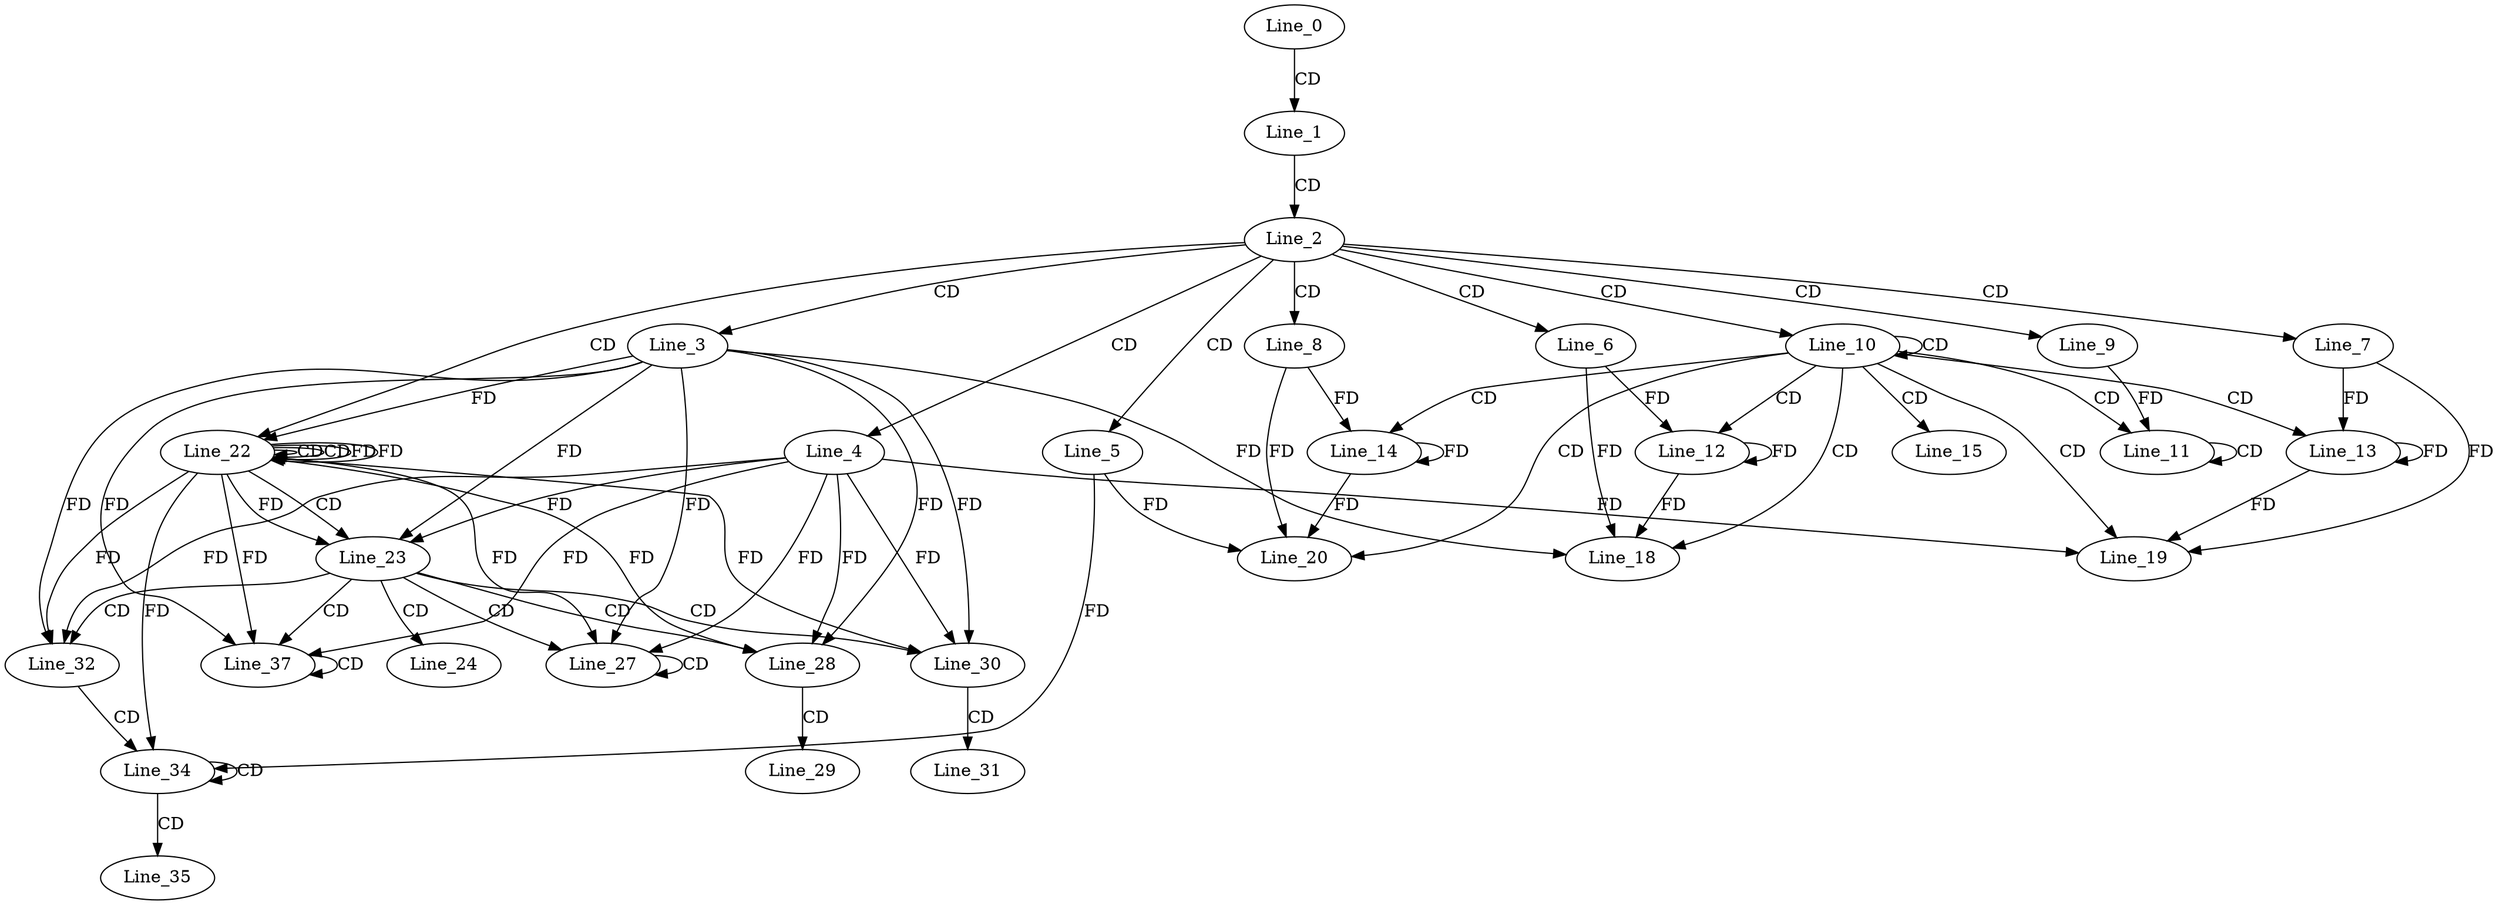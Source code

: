 digraph G {
  Line_0;
  Line_1;
  Line_2;
  Line_3;
  Line_4;
  Line_5;
  Line_6;
  Line_7;
  Line_8;
  Line_9;
  Line_10;
  Line_11;
  Line_11;
  Line_11;
  Line_12;
  Line_12;
  Line_13;
  Line_13;
  Line_14;
  Line_14;
  Line_15;
  Line_18;
  Line_19;
  Line_20;
  Line_22;
  Line_22;
  Line_22;
  Line_22;
  Line_23;
  Line_23;
  Line_23;
  Line_24;
  Line_27;
  Line_27;
  Line_27;
  Line_27;
  Line_28;
  Line_28;
  Line_28;
  Line_28;
  Line_28;
  Line_29;
  Line_30;
  Line_30;
  Line_30;
  Line_30;
  Line_30;
  Line_31;
  Line_32;
  Line_32;
  Line_32;
  Line_32;
  Line_32;
  Line_34;
  Line_34;
  Line_34;
  Line_35;
  Line_37;
  Line_37;
  Line_37;
  Line_37;
  Line_0 -> Line_1 [ label="CD" ];
  Line_1 -> Line_2 [ label="CD" ];
  Line_2 -> Line_3 [ label="CD" ];
  Line_2 -> Line_4 [ label="CD" ];
  Line_2 -> Line_5 [ label="CD" ];
  Line_2 -> Line_6 [ label="CD" ];
  Line_2 -> Line_7 [ label="CD" ];
  Line_2 -> Line_8 [ label="CD" ];
  Line_2 -> Line_9 [ label="CD" ];
  Line_2 -> Line_10 [ label="CD" ];
  Line_10 -> Line_10 [ label="CD" ];
  Line_10 -> Line_11 [ label="CD" ];
  Line_11 -> Line_11 [ label="CD" ];
  Line_9 -> Line_11 [ label="FD" ];
  Line_10 -> Line_12 [ label="CD" ];
  Line_12 -> Line_12 [ label="FD" ];
  Line_6 -> Line_12 [ label="FD" ];
  Line_10 -> Line_13 [ label="CD" ];
  Line_13 -> Line_13 [ label="FD" ];
  Line_7 -> Line_13 [ label="FD" ];
  Line_10 -> Line_14 [ label="CD" ];
  Line_14 -> Line_14 [ label="FD" ];
  Line_8 -> Line_14 [ label="FD" ];
  Line_10 -> Line_15 [ label="CD" ];
  Line_10 -> Line_18 [ label="CD" ];
  Line_3 -> Line_18 [ label="FD" ];
  Line_12 -> Line_18 [ label="FD" ];
  Line_6 -> Line_18 [ label="FD" ];
  Line_10 -> Line_19 [ label="CD" ];
  Line_4 -> Line_19 [ label="FD" ];
  Line_13 -> Line_19 [ label="FD" ];
  Line_7 -> Line_19 [ label="FD" ];
  Line_10 -> Line_20 [ label="CD" ];
  Line_5 -> Line_20 [ label="FD" ];
  Line_14 -> Line_20 [ label="FD" ];
  Line_8 -> Line_20 [ label="FD" ];
  Line_2 -> Line_22 [ label="CD" ];
  Line_22 -> Line_22 [ label="CD" ];
  Line_22 -> Line_22 [ label="CD" ];
  Line_3 -> Line_22 [ label="FD" ];
  Line_22 -> Line_22 [ label="FD" ];
  Line_22 -> Line_23 [ label="CD" ];
  Line_3 -> Line_23 [ label="FD" ];
  Line_22 -> Line_23 [ label="FD" ];
  Line_4 -> Line_23 [ label="FD" ];
  Line_23 -> Line_24 [ label="CD" ];
  Line_23 -> Line_27 [ label="CD" ];
  Line_3 -> Line_27 [ label="FD" ];
  Line_22 -> Line_27 [ label="FD" ];
  Line_4 -> Line_27 [ label="FD" ];
  Line_27 -> Line_27 [ label="CD" ];
  Line_23 -> Line_28 [ label="CD" ];
  Line_3 -> Line_28 [ label="FD" ];
  Line_22 -> Line_28 [ label="FD" ];
  Line_4 -> Line_28 [ label="FD" ];
  Line_28 -> Line_29 [ label="CD" ];
  Line_23 -> Line_30 [ label="CD" ];
  Line_3 -> Line_30 [ label="FD" ];
  Line_22 -> Line_30 [ label="FD" ];
  Line_4 -> Line_30 [ label="FD" ];
  Line_30 -> Line_31 [ label="CD" ];
  Line_23 -> Line_32 [ label="CD" ];
  Line_3 -> Line_32 [ label="FD" ];
  Line_22 -> Line_32 [ label="FD" ];
  Line_4 -> Line_32 [ label="FD" ];
  Line_32 -> Line_34 [ label="CD" ];
  Line_5 -> Line_34 [ label="FD" ];
  Line_22 -> Line_34 [ label="FD" ];
  Line_34 -> Line_34 [ label="CD" ];
  Line_34 -> Line_35 [ label="CD" ];
  Line_23 -> Line_37 [ label="CD" ];
  Line_3 -> Line_37 [ label="FD" ];
  Line_22 -> Line_37 [ label="FD" ];
  Line_4 -> Line_37 [ label="FD" ];
  Line_37 -> Line_37 [ label="CD" ];
  Line_22 -> Line_22 [ label="FD" ];
}
